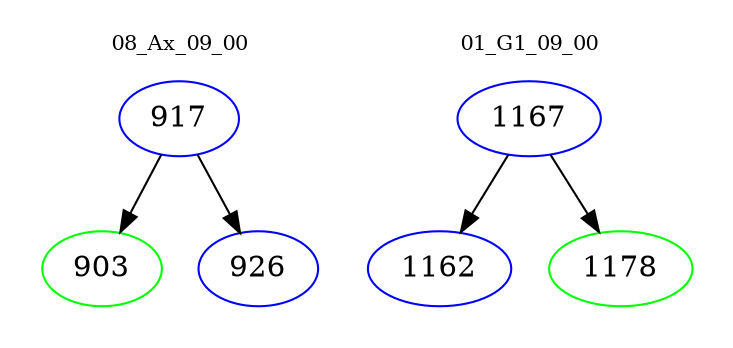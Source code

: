 digraph{
subgraph cluster_0 {
color = white
label = "08_Ax_09_00";
fontsize=10;
T0_917 [label="917", color="blue"]
T0_917 -> T0_903 [color="black"]
T0_903 [label="903", color="green"]
T0_917 -> T0_926 [color="black"]
T0_926 [label="926", color="blue"]
}
subgraph cluster_1 {
color = white
label = "01_G1_09_00";
fontsize=10;
T1_1167 [label="1167", color="blue"]
T1_1167 -> T1_1162 [color="black"]
T1_1162 [label="1162", color="blue"]
T1_1167 -> T1_1178 [color="black"]
T1_1178 [label="1178", color="green"]
}
}
